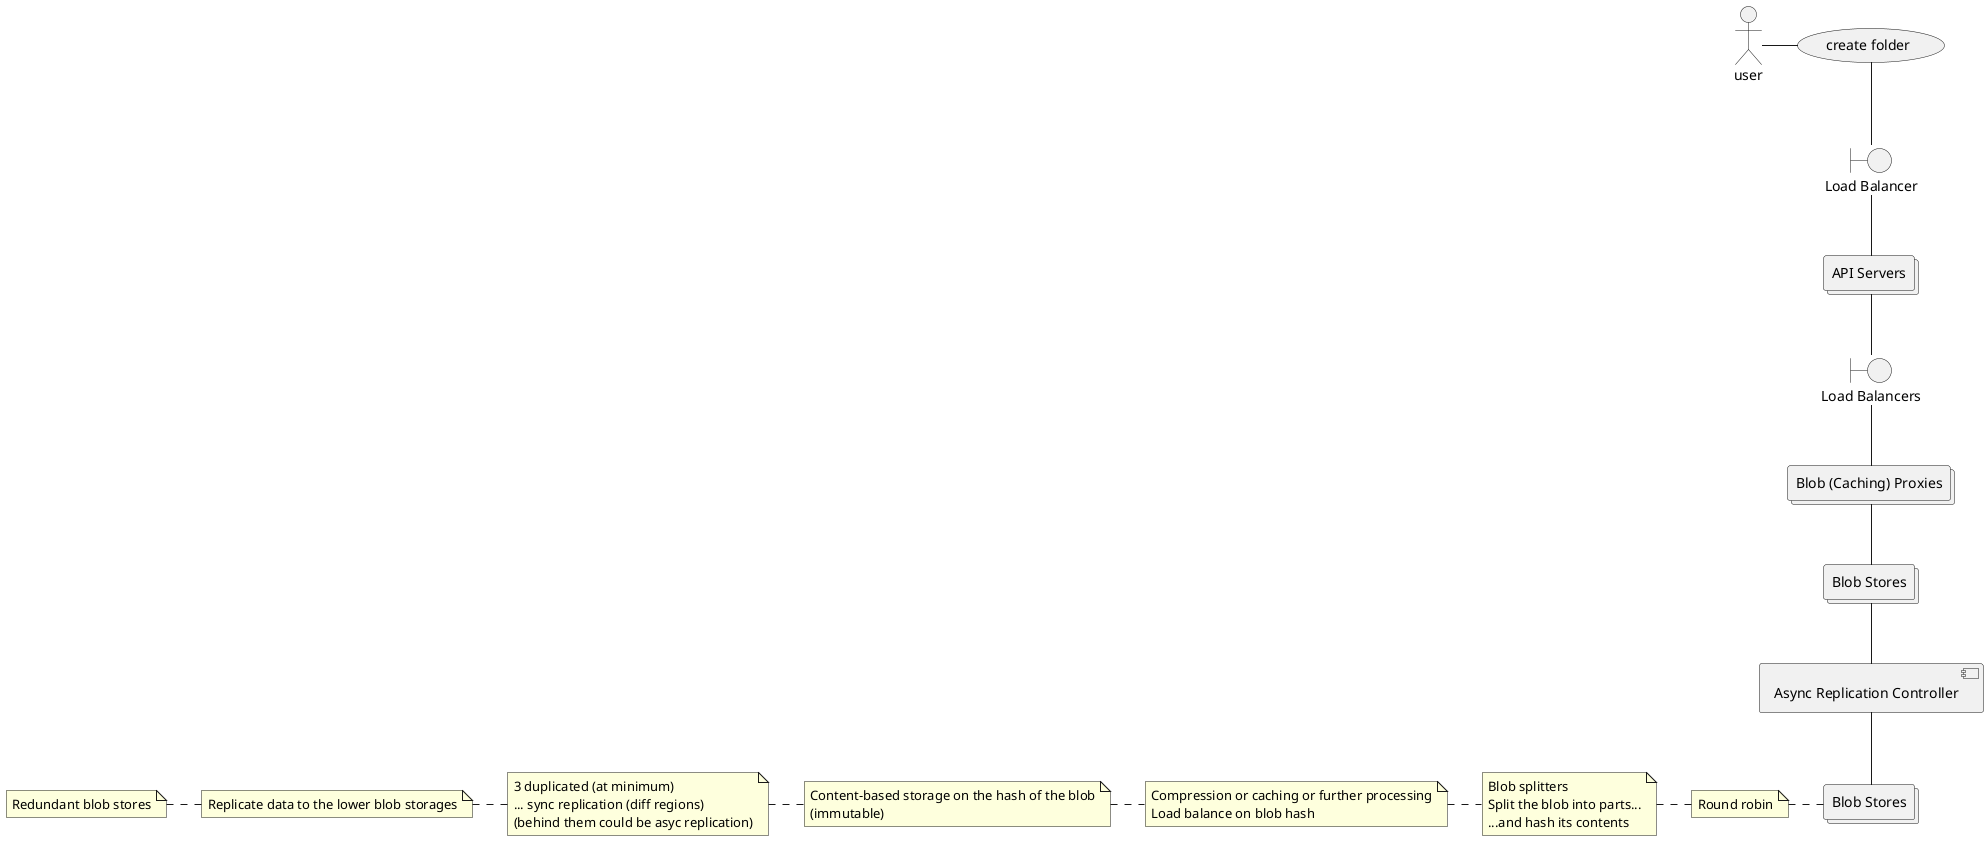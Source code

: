 @startuml

actor user
usecase create as "create folder"
boundary lb as "Load Balancer"
collections apis as "API Servers"
boundary lb2 as "Load Balancers"
collections prox as "Blob (Caching) Proxies"
collections blob as "Blob Stores"
component repl as "Async Replication Controller"
collections blob2 as "Blob Stores"

user - create
create -down- lb
note left
    Round robin
end note
lb -down- apis
note left
    Blob splitters
    Split the blob into parts...
    ...and hash its contents
end note
apis -down- lb2
note left
    Compression or caching or further processing
    Load balance on blob hash
end note
lb2 -down- prox
note left
    Content-based storage on the hash of the blob
    (immutable)
end note
prox -down- blob
note left
    3 duplicated (at minimum)
    ... sync replication (diff regions)
    (behind them could be asyc replication)
end note
blob -down- repl
note left
    Replicate data to the lower blob storages
end note
repl -down- blob2
note left
    Redundant blob stores
end note
@enduml
